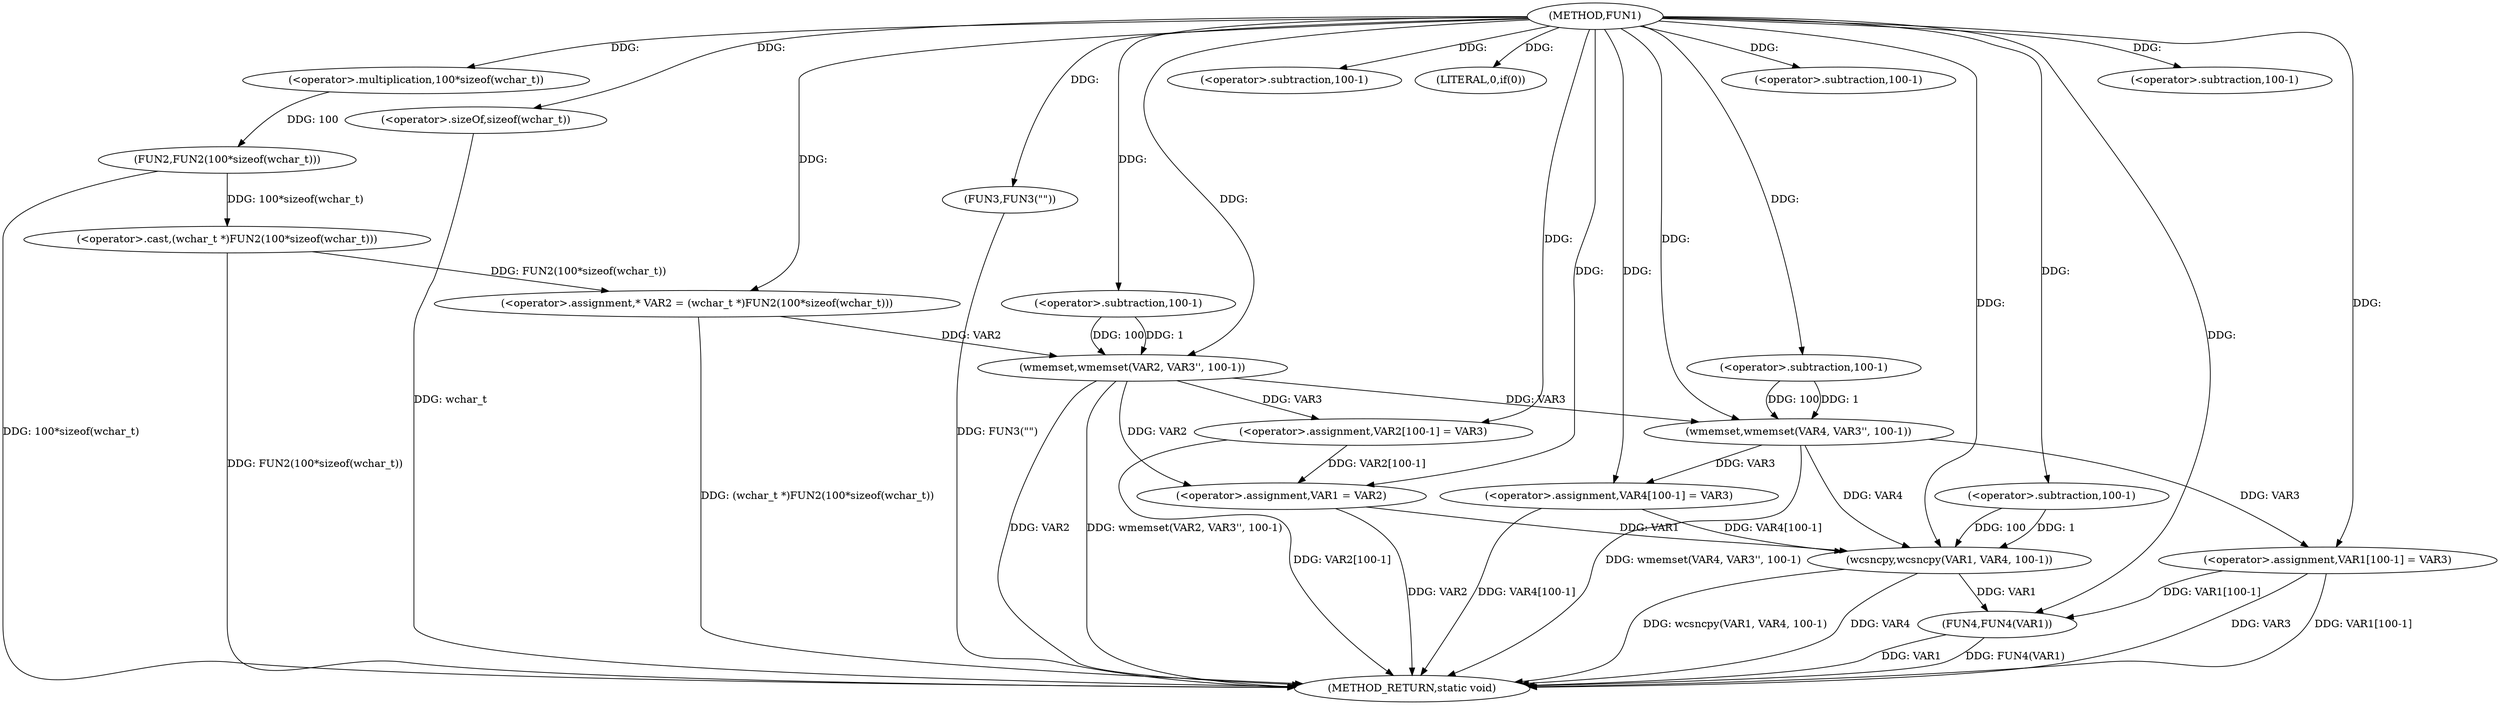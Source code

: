digraph FUN1 {  
"1000100" [label = "(METHOD,FUN1)" ]
"1000166" [label = "(METHOD_RETURN,static void)" ]
"1000104" [label = "(<operator>.assignment,* VAR2 = (wchar_t *)FUN2(100*sizeof(wchar_t)))" ]
"1000106" [label = "(<operator>.cast,(wchar_t *)FUN2(100*sizeof(wchar_t)))" ]
"1000108" [label = "(FUN2,FUN2(100*sizeof(wchar_t)))" ]
"1000109" [label = "(<operator>.multiplication,100*sizeof(wchar_t))" ]
"1000111" [label = "(<operator>.sizeOf,sizeof(wchar_t))" ]
"1000113" [label = "(wmemset,wmemset(VAR2, VAR3'', 100-1))" ]
"1000116" [label = "(<operator>.subtraction,100-1)" ]
"1000119" [label = "(<operator>.assignment,VAR2[100-1] = VAR3)" ]
"1000122" [label = "(<operator>.subtraction,100-1)" ]
"1000127" [label = "(LITERAL,0,if(0))" ]
"1000129" [label = "(FUN3,FUN3(\"\"))" ]
"1000133" [label = "(<operator>.assignment,VAR1 = VAR2)" ]
"1000138" [label = "(wmemset,wmemset(VAR4, VAR3'', 100-1))" ]
"1000141" [label = "(<operator>.subtraction,100-1)" ]
"1000144" [label = "(<operator>.assignment,VAR4[100-1] = VAR3)" ]
"1000147" [label = "(<operator>.subtraction,100-1)" ]
"1000151" [label = "(wcsncpy,wcsncpy(VAR1, VAR4, 100-1))" ]
"1000154" [label = "(<operator>.subtraction,100-1)" ]
"1000157" [label = "(<operator>.assignment,VAR1[100-1] = VAR3)" ]
"1000160" [label = "(<operator>.subtraction,100-1)" ]
"1000164" [label = "(FUN4,FUN4(VAR1))" ]
  "1000164" -> "1000166"  [ label = "DDG: FUN4(VAR1)"] 
  "1000106" -> "1000166"  [ label = "DDG: FUN2(100*sizeof(wchar_t))"] 
  "1000151" -> "1000166"  [ label = "DDG: wcsncpy(VAR1, VAR4, 100-1)"] 
  "1000151" -> "1000166"  [ label = "DDG: VAR4"] 
  "1000144" -> "1000166"  [ label = "DDG: VAR4[100-1]"] 
  "1000138" -> "1000166"  [ label = "DDG: wmemset(VAR4, VAR3'', 100-1)"] 
  "1000157" -> "1000166"  [ label = "DDG: VAR3"] 
  "1000164" -> "1000166"  [ label = "DDG: VAR1"] 
  "1000113" -> "1000166"  [ label = "DDG: VAR2"] 
  "1000129" -> "1000166"  [ label = "DDG: FUN3(\"\")"] 
  "1000157" -> "1000166"  [ label = "DDG: VAR1[100-1]"] 
  "1000111" -> "1000166"  [ label = "DDG: wchar_t"] 
  "1000133" -> "1000166"  [ label = "DDG: VAR2"] 
  "1000113" -> "1000166"  [ label = "DDG: wmemset(VAR2, VAR3'', 100-1)"] 
  "1000119" -> "1000166"  [ label = "DDG: VAR2[100-1]"] 
  "1000104" -> "1000166"  [ label = "DDG: (wchar_t *)FUN2(100*sizeof(wchar_t))"] 
  "1000108" -> "1000166"  [ label = "DDG: 100*sizeof(wchar_t)"] 
  "1000106" -> "1000104"  [ label = "DDG: FUN2(100*sizeof(wchar_t))"] 
  "1000100" -> "1000104"  [ label = "DDG: "] 
  "1000108" -> "1000106"  [ label = "DDG: 100*sizeof(wchar_t)"] 
  "1000109" -> "1000108"  [ label = "DDG: 100"] 
  "1000100" -> "1000109"  [ label = "DDG: "] 
  "1000100" -> "1000111"  [ label = "DDG: "] 
  "1000104" -> "1000113"  [ label = "DDG: VAR2"] 
  "1000100" -> "1000113"  [ label = "DDG: "] 
  "1000116" -> "1000113"  [ label = "DDG: 100"] 
  "1000116" -> "1000113"  [ label = "DDG: 1"] 
  "1000100" -> "1000116"  [ label = "DDG: "] 
  "1000113" -> "1000119"  [ label = "DDG: VAR3"] 
  "1000100" -> "1000119"  [ label = "DDG: "] 
  "1000100" -> "1000122"  [ label = "DDG: "] 
  "1000100" -> "1000127"  [ label = "DDG: "] 
  "1000100" -> "1000129"  [ label = "DDG: "] 
  "1000113" -> "1000133"  [ label = "DDG: VAR2"] 
  "1000119" -> "1000133"  [ label = "DDG: VAR2[100-1]"] 
  "1000100" -> "1000133"  [ label = "DDG: "] 
  "1000100" -> "1000138"  [ label = "DDG: "] 
  "1000113" -> "1000138"  [ label = "DDG: VAR3"] 
  "1000141" -> "1000138"  [ label = "DDG: 100"] 
  "1000141" -> "1000138"  [ label = "DDG: 1"] 
  "1000100" -> "1000141"  [ label = "DDG: "] 
  "1000138" -> "1000144"  [ label = "DDG: VAR3"] 
  "1000100" -> "1000144"  [ label = "DDG: "] 
  "1000100" -> "1000147"  [ label = "DDG: "] 
  "1000133" -> "1000151"  [ label = "DDG: VAR1"] 
  "1000100" -> "1000151"  [ label = "DDG: "] 
  "1000138" -> "1000151"  [ label = "DDG: VAR4"] 
  "1000144" -> "1000151"  [ label = "DDG: VAR4[100-1]"] 
  "1000154" -> "1000151"  [ label = "DDG: 100"] 
  "1000154" -> "1000151"  [ label = "DDG: 1"] 
  "1000100" -> "1000154"  [ label = "DDG: "] 
  "1000100" -> "1000157"  [ label = "DDG: "] 
  "1000138" -> "1000157"  [ label = "DDG: VAR3"] 
  "1000100" -> "1000160"  [ label = "DDG: "] 
  "1000151" -> "1000164"  [ label = "DDG: VAR1"] 
  "1000157" -> "1000164"  [ label = "DDG: VAR1[100-1]"] 
  "1000100" -> "1000164"  [ label = "DDG: "] 
}
